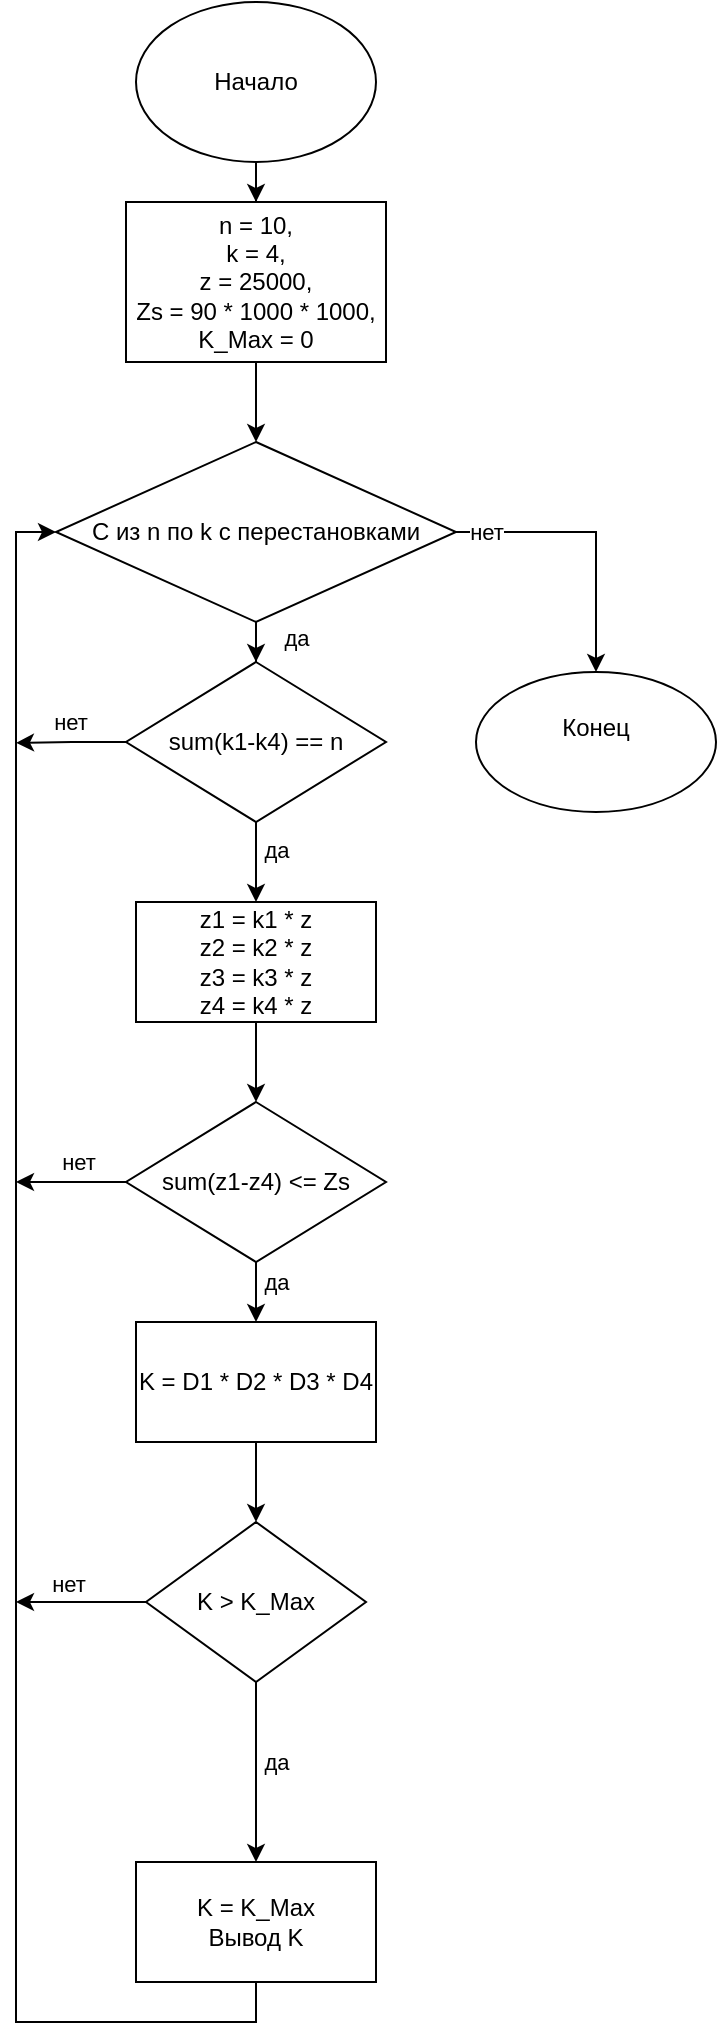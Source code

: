 <mxfile version="24.7.14">
  <diagram name="Страница — 1" id="9K4I7PGA_2Y6Zll-9Sv7">
    <mxGraphModel dx="1161" dy="621" grid="1" gridSize="10" guides="1" tooltips="1" connect="1" arrows="1" fold="1" page="1" pageScale="1" pageWidth="827" pageHeight="1169" math="0" shadow="0">
      <root>
        <mxCell id="0" />
        <mxCell id="1" parent="0" />
        <mxCell id="xpzPx3MhX0-IFwnlB4Ry-10" value="" style="edgeStyle=orthogonalEdgeStyle;rounded=0;orthogonalLoop=1;jettySize=auto;html=1;" edge="1" parent="1" source="xpzPx3MhX0-IFwnlB4Ry-1" target="xpzPx3MhX0-IFwnlB4Ry-9">
          <mxGeometry relative="1" as="geometry" />
        </mxCell>
        <mxCell id="xpzPx3MhX0-IFwnlB4Ry-1" value="Начало" style="ellipse;whiteSpace=wrap;html=1;" vertex="1" parent="1">
          <mxGeometry x="210" width="120" height="80" as="geometry" />
        </mxCell>
        <mxCell id="xpzPx3MhX0-IFwnlB4Ry-13" value="" style="edgeStyle=orthogonalEdgeStyle;rounded=0;orthogonalLoop=1;jettySize=auto;html=1;" edge="1" parent="1" source="xpzPx3MhX0-IFwnlB4Ry-2" target="xpzPx3MhX0-IFwnlB4Ry-12">
          <mxGeometry relative="1" as="geometry" />
        </mxCell>
        <mxCell id="xpzPx3MhX0-IFwnlB4Ry-33" value="да" style="edgeLabel;html=1;align=center;verticalAlign=middle;resizable=0;points=[];" vertex="1" connectable="0" parent="xpzPx3MhX0-IFwnlB4Ry-13">
          <mxGeometry x="-0.748" relative="1" as="geometry">
            <mxPoint x="20" as="offset" />
          </mxGeometry>
        </mxCell>
        <mxCell id="xpzPx3MhX0-IFwnlB4Ry-31" style="edgeStyle=orthogonalEdgeStyle;rounded=0;orthogonalLoop=1;jettySize=auto;html=1;exitX=1;exitY=0.5;exitDx=0;exitDy=0;" edge="1" parent="1" source="xpzPx3MhX0-IFwnlB4Ry-2" target="xpzPx3MhX0-IFwnlB4Ry-30">
          <mxGeometry relative="1" as="geometry" />
        </mxCell>
        <mxCell id="xpzPx3MhX0-IFwnlB4Ry-32" value="нет" style="edgeLabel;html=1;align=center;verticalAlign=middle;resizable=0;points=[];" vertex="1" connectable="0" parent="xpzPx3MhX0-IFwnlB4Ry-31">
          <mxGeometry x="-0.79" relative="1" as="geometry">
            <mxPoint as="offset" />
          </mxGeometry>
        </mxCell>
        <mxCell id="xpzPx3MhX0-IFwnlB4Ry-2" value="C из n по k с перестановками" style="rhombus;whiteSpace=wrap;html=1;" vertex="1" parent="1">
          <mxGeometry x="170" y="220" width="200" height="90" as="geometry" />
        </mxCell>
        <mxCell id="xpzPx3MhX0-IFwnlB4Ry-11" value="" style="edgeStyle=orthogonalEdgeStyle;rounded=0;orthogonalLoop=1;jettySize=auto;html=1;" edge="1" parent="1" source="xpzPx3MhX0-IFwnlB4Ry-9" target="xpzPx3MhX0-IFwnlB4Ry-2">
          <mxGeometry relative="1" as="geometry" />
        </mxCell>
        <mxCell id="xpzPx3MhX0-IFwnlB4Ry-9" value="n = 10,&lt;div&gt;k = 4,&lt;/div&gt;&lt;div&gt;z = 25000,&lt;/div&gt;&lt;div&gt;Zs = 90 * 1000 * 1000,&lt;/div&gt;&lt;div&gt;K_Max = 0&lt;/div&gt;" style="whiteSpace=wrap;html=1;" vertex="1" parent="1">
          <mxGeometry x="205" y="100" width="130" height="80" as="geometry" />
        </mxCell>
        <mxCell id="xpzPx3MhX0-IFwnlB4Ry-15" value="" style="edgeStyle=orthogonalEdgeStyle;rounded=0;orthogonalLoop=1;jettySize=auto;html=1;" edge="1" parent="1" source="xpzPx3MhX0-IFwnlB4Ry-12" target="xpzPx3MhX0-IFwnlB4Ry-14">
          <mxGeometry relative="1" as="geometry" />
        </mxCell>
        <mxCell id="xpzPx3MhX0-IFwnlB4Ry-35" value="да" style="edgeLabel;html=1;align=center;verticalAlign=middle;resizable=0;points=[];" vertex="1" connectable="0" parent="xpzPx3MhX0-IFwnlB4Ry-15">
          <mxGeometry x="-0.328" y="1" relative="1" as="geometry">
            <mxPoint x="9" as="offset" />
          </mxGeometry>
        </mxCell>
        <mxCell id="xpzPx3MhX0-IFwnlB4Ry-27" style="edgeStyle=orthogonalEdgeStyle;rounded=0;orthogonalLoop=1;jettySize=auto;html=1;exitX=0;exitY=0.5;exitDx=0;exitDy=0;" edge="1" parent="1" source="xpzPx3MhX0-IFwnlB4Ry-12">
          <mxGeometry relative="1" as="geometry">
            <mxPoint x="150" y="370.429" as="targetPoint" />
          </mxGeometry>
        </mxCell>
        <mxCell id="xpzPx3MhX0-IFwnlB4Ry-34" value="нет" style="edgeLabel;html=1;align=center;verticalAlign=middle;resizable=0;points=[];" vertex="1" connectable="0" parent="xpzPx3MhX0-IFwnlB4Ry-27">
          <mxGeometry x="-0.035" y="-2" relative="1" as="geometry">
            <mxPoint x="1" y="-10" as="offset" />
          </mxGeometry>
        </mxCell>
        <mxCell id="xpzPx3MhX0-IFwnlB4Ry-12" value="sum(k1-k4) == n" style="rhombus;whiteSpace=wrap;html=1;" vertex="1" parent="1">
          <mxGeometry x="205" y="330" width="130" height="80" as="geometry" />
        </mxCell>
        <mxCell id="xpzPx3MhX0-IFwnlB4Ry-17" value="" style="edgeStyle=orthogonalEdgeStyle;rounded=0;orthogonalLoop=1;jettySize=auto;html=1;" edge="1" parent="1" source="xpzPx3MhX0-IFwnlB4Ry-14" target="xpzPx3MhX0-IFwnlB4Ry-16">
          <mxGeometry relative="1" as="geometry" />
        </mxCell>
        <mxCell id="xpzPx3MhX0-IFwnlB4Ry-14" value="z1 = k1 * z&lt;div&gt;z2 = k2 * z&lt;br&gt;&lt;/div&gt;&lt;div&gt;z3 = k3 * z&lt;br&gt;&lt;/div&gt;&lt;div&gt;z4 = k4 * z&lt;/div&gt;" style="whiteSpace=wrap;html=1;" vertex="1" parent="1">
          <mxGeometry x="210" y="450" width="120" height="60" as="geometry" />
        </mxCell>
        <mxCell id="xpzPx3MhX0-IFwnlB4Ry-19" value="" style="edgeStyle=orthogonalEdgeStyle;rounded=0;orthogonalLoop=1;jettySize=auto;html=1;" edge="1" parent="1" source="xpzPx3MhX0-IFwnlB4Ry-16" target="xpzPx3MhX0-IFwnlB4Ry-18">
          <mxGeometry relative="1" as="geometry" />
        </mxCell>
        <mxCell id="xpzPx3MhX0-IFwnlB4Ry-37" value="да" style="edgeLabel;html=1;align=center;verticalAlign=middle;resizable=0;points=[];" vertex="1" connectable="0" parent="xpzPx3MhX0-IFwnlB4Ry-19">
          <mxGeometry x="0.2" y="1" relative="1" as="geometry">
            <mxPoint x="9" as="offset" />
          </mxGeometry>
        </mxCell>
        <mxCell id="xpzPx3MhX0-IFwnlB4Ry-28" style="edgeStyle=orthogonalEdgeStyle;rounded=0;orthogonalLoop=1;jettySize=auto;html=1;exitX=0;exitY=0.5;exitDx=0;exitDy=0;" edge="1" parent="1" source="xpzPx3MhX0-IFwnlB4Ry-16">
          <mxGeometry relative="1" as="geometry">
            <mxPoint x="150" y="590" as="targetPoint" />
          </mxGeometry>
        </mxCell>
        <mxCell id="xpzPx3MhX0-IFwnlB4Ry-36" value="нет" style="edgeLabel;html=1;align=center;verticalAlign=middle;resizable=0;points=[];" vertex="1" connectable="0" parent="xpzPx3MhX0-IFwnlB4Ry-28">
          <mxGeometry x="-0.113" relative="1" as="geometry">
            <mxPoint y="-10" as="offset" />
          </mxGeometry>
        </mxCell>
        <mxCell id="xpzPx3MhX0-IFwnlB4Ry-16" value="sum(z1-z4) &amp;lt;= Zs" style="rhombus;whiteSpace=wrap;html=1;" vertex="1" parent="1">
          <mxGeometry x="205" y="550" width="130" height="80" as="geometry" />
        </mxCell>
        <mxCell id="xpzPx3MhX0-IFwnlB4Ry-21" value="" style="edgeStyle=orthogonalEdgeStyle;rounded=0;orthogonalLoop=1;jettySize=auto;html=1;" edge="1" parent="1" source="xpzPx3MhX0-IFwnlB4Ry-18" target="xpzPx3MhX0-IFwnlB4Ry-20">
          <mxGeometry relative="1" as="geometry" />
        </mxCell>
        <mxCell id="xpzPx3MhX0-IFwnlB4Ry-18" value="K = D1 * D2 * D3 * D4" style="whiteSpace=wrap;html=1;" vertex="1" parent="1">
          <mxGeometry x="210" y="660" width="120" height="60" as="geometry" />
        </mxCell>
        <mxCell id="xpzPx3MhX0-IFwnlB4Ry-25" value="" style="edgeStyle=orthogonalEdgeStyle;rounded=0;orthogonalLoop=1;jettySize=auto;html=1;" edge="1" parent="1" source="xpzPx3MhX0-IFwnlB4Ry-20" target="xpzPx3MhX0-IFwnlB4Ry-24">
          <mxGeometry relative="1" as="geometry" />
        </mxCell>
        <mxCell id="xpzPx3MhX0-IFwnlB4Ry-40" value="да" style="edgeLabel;html=1;align=center;verticalAlign=middle;resizable=0;points=[];" vertex="1" connectable="0" parent="xpzPx3MhX0-IFwnlB4Ry-25">
          <mxGeometry x="-0.126" y="3" relative="1" as="geometry">
            <mxPoint x="7" as="offset" />
          </mxGeometry>
        </mxCell>
        <mxCell id="xpzPx3MhX0-IFwnlB4Ry-38" style="edgeStyle=orthogonalEdgeStyle;rounded=0;orthogonalLoop=1;jettySize=auto;html=1;" edge="1" parent="1" source="xpzPx3MhX0-IFwnlB4Ry-20">
          <mxGeometry relative="1" as="geometry">
            <mxPoint x="150" y="800" as="targetPoint" />
          </mxGeometry>
        </mxCell>
        <mxCell id="xpzPx3MhX0-IFwnlB4Ry-39" value="нет" style="edgeLabel;html=1;align=center;verticalAlign=middle;resizable=0;points=[];" vertex="1" connectable="0" parent="xpzPx3MhX0-IFwnlB4Ry-38">
          <mxGeometry x="0.2" y="-2" relative="1" as="geometry">
            <mxPoint y="-8" as="offset" />
          </mxGeometry>
        </mxCell>
        <mxCell id="xpzPx3MhX0-IFwnlB4Ry-20" value="K &amp;gt; K_Max" style="rhombus;whiteSpace=wrap;html=1;" vertex="1" parent="1">
          <mxGeometry x="215" y="760" width="110" height="80" as="geometry" />
        </mxCell>
        <mxCell id="xpzPx3MhX0-IFwnlB4Ry-26" style="edgeStyle=orthogonalEdgeStyle;rounded=0;orthogonalLoop=1;jettySize=auto;html=1;exitX=0.5;exitY=1;exitDx=0;exitDy=0;entryX=0;entryY=0.5;entryDx=0;entryDy=0;" edge="1" parent="1" source="xpzPx3MhX0-IFwnlB4Ry-24" target="xpzPx3MhX0-IFwnlB4Ry-2">
          <mxGeometry relative="1" as="geometry" />
        </mxCell>
        <mxCell id="xpzPx3MhX0-IFwnlB4Ry-24" value="&lt;div&gt;K = K_Max&lt;/div&gt;Вывод K" style="whiteSpace=wrap;html=1;" vertex="1" parent="1">
          <mxGeometry x="210" y="930" width="120" height="60" as="geometry" />
        </mxCell>
        <mxCell id="xpzPx3MhX0-IFwnlB4Ry-30" value="Конец&lt;div&gt;&lt;br&gt;&lt;/div&gt;" style="ellipse;whiteSpace=wrap;html=1;" vertex="1" parent="1">
          <mxGeometry x="380" y="335" width="120" height="70" as="geometry" />
        </mxCell>
      </root>
    </mxGraphModel>
  </diagram>
</mxfile>
